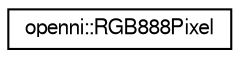 digraph "Graphical Class Hierarchy"
{
  edge [fontname="FreeSans",fontsize="10",labelfontname="FreeSans",labelfontsize="10"];
  node [fontname="FreeSans",fontsize="10",shape=record];
  rankdir="LR";
  Node1 [label="openni::RGB888Pixel",height=0.2,width=0.4,color="black", fillcolor="white", style="filled",URL="$structopenni_1_1_r_g_b888_pixel.html"];
}
